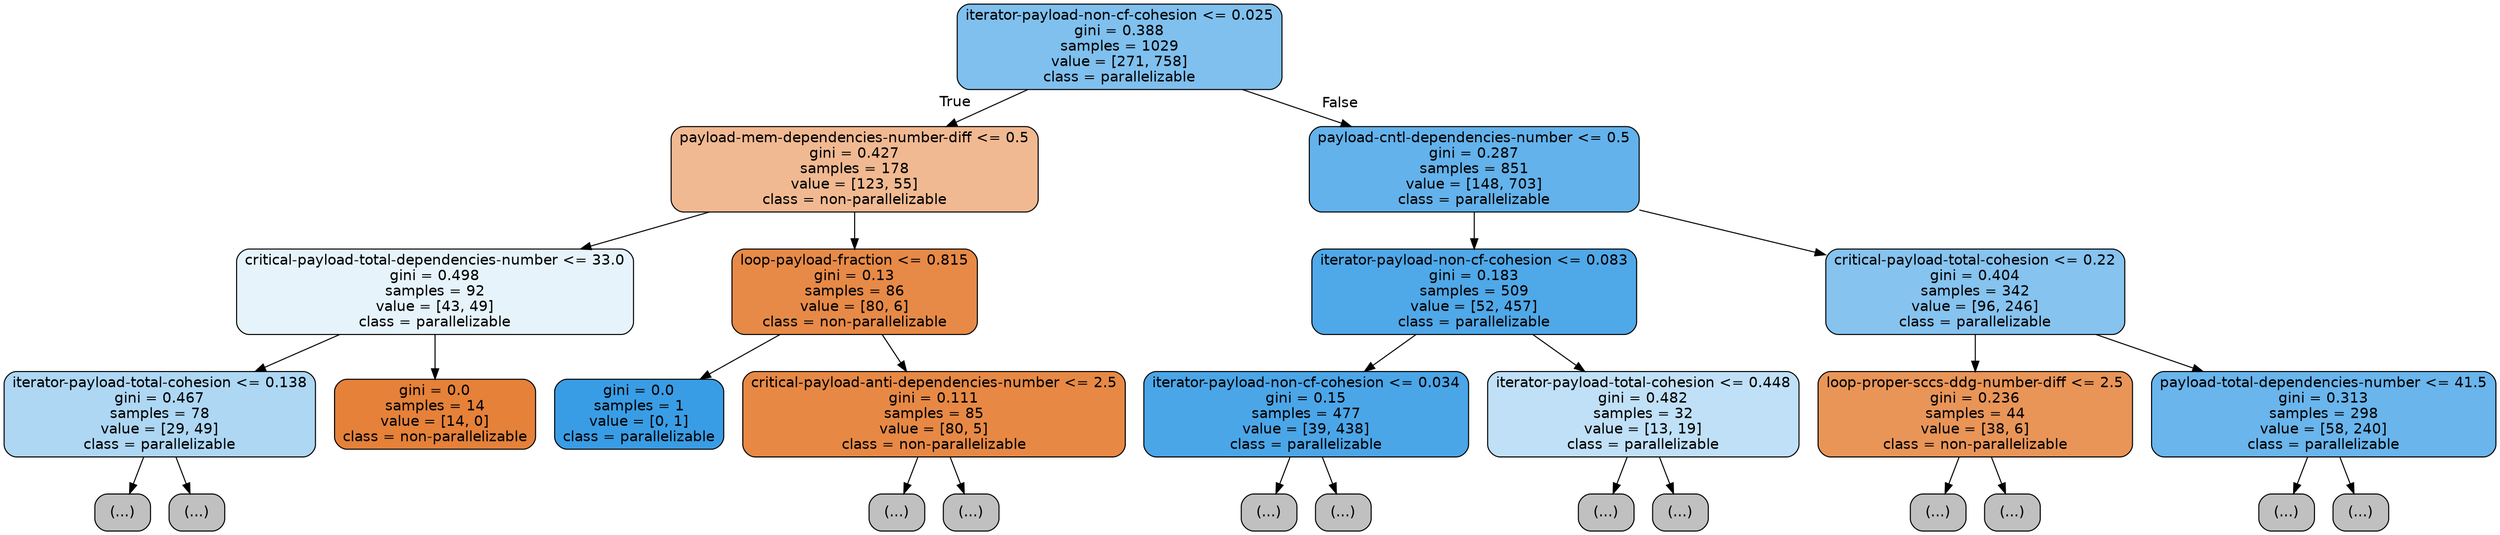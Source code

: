 digraph Tree {
node [shape=box, style="filled, rounded", color="black", fontname=helvetica] ;
edge [fontname=helvetica] ;
0 [label="iterator-payload-non-cf-cohesion <= 0.025\ngini = 0.388\nsamples = 1029\nvalue = [271, 758]\nclass = parallelizable", fillcolor="#399de5a4"] ;
1 [label="payload-mem-dependencies-number-diff <= 0.5\ngini = 0.427\nsamples = 178\nvalue = [123, 55]\nclass = non-parallelizable", fillcolor="#e581398d"] ;
0 -> 1 [labeldistance=2.5, labelangle=45, headlabel="True"] ;
2 [label="critical-payload-total-dependencies-number <= 33.0\ngini = 0.498\nsamples = 92\nvalue = [43, 49]\nclass = parallelizable", fillcolor="#399de51f"] ;
1 -> 2 ;
3 [label="iterator-payload-total-cohesion <= 0.138\ngini = 0.467\nsamples = 78\nvalue = [29, 49]\nclass = parallelizable", fillcolor="#399de568"] ;
2 -> 3 ;
4 [label="(...)", fillcolor="#C0C0C0"] ;
3 -> 4 ;
15 [label="(...)", fillcolor="#C0C0C0"] ;
3 -> 15 ;
22 [label="gini = 0.0\nsamples = 14\nvalue = [14, 0]\nclass = non-parallelizable", fillcolor="#e58139ff"] ;
2 -> 22 ;
23 [label="loop-payload-fraction <= 0.815\ngini = 0.13\nsamples = 86\nvalue = [80, 6]\nclass = non-parallelizable", fillcolor="#e58139ec"] ;
1 -> 23 ;
24 [label="gini = 0.0\nsamples = 1\nvalue = [0, 1]\nclass = parallelizable", fillcolor="#399de5ff"] ;
23 -> 24 ;
25 [label="critical-payload-anti-dependencies-number <= 2.5\ngini = 0.111\nsamples = 85\nvalue = [80, 5]\nclass = non-parallelizable", fillcolor="#e58139ef"] ;
23 -> 25 ;
26 [label="(...)", fillcolor="#C0C0C0"] ;
25 -> 26 ;
39 [label="(...)", fillcolor="#C0C0C0"] ;
25 -> 39 ;
40 [label="payload-cntl-dependencies-number <= 0.5\ngini = 0.287\nsamples = 851\nvalue = [148, 703]\nclass = parallelizable", fillcolor="#399de5c9"] ;
0 -> 40 [labeldistance=2.5, labelangle=-45, headlabel="False"] ;
41 [label="iterator-payload-non-cf-cohesion <= 0.083\ngini = 0.183\nsamples = 509\nvalue = [52, 457]\nclass = parallelizable", fillcolor="#399de5e2"] ;
40 -> 41 ;
42 [label="iterator-payload-non-cf-cohesion <= 0.034\ngini = 0.15\nsamples = 477\nvalue = [39, 438]\nclass = parallelizable", fillcolor="#399de5e8"] ;
41 -> 42 ;
43 [label="(...)", fillcolor="#C0C0C0"] ;
42 -> 43 ;
58 [label="(...)", fillcolor="#C0C0C0"] ;
42 -> 58 ;
117 [label="iterator-payload-total-cohesion <= 0.448\ngini = 0.482\nsamples = 32\nvalue = [13, 19]\nclass = parallelizable", fillcolor="#399de551"] ;
41 -> 117 ;
118 [label="(...)", fillcolor="#C0C0C0"] ;
117 -> 118 ;
123 [label="(...)", fillcolor="#C0C0C0"] ;
117 -> 123 ;
132 [label="critical-payload-total-cohesion <= 0.22\ngini = 0.404\nsamples = 342\nvalue = [96, 246]\nclass = parallelizable", fillcolor="#399de59b"] ;
40 -> 132 ;
133 [label="loop-proper-sccs-ddg-number-diff <= 2.5\ngini = 0.236\nsamples = 44\nvalue = [38, 6]\nclass = non-parallelizable", fillcolor="#e58139d7"] ;
132 -> 133 ;
134 [label="(...)", fillcolor="#C0C0C0"] ;
133 -> 134 ;
151 [label="(...)", fillcolor="#C0C0C0"] ;
133 -> 151 ;
152 [label="payload-total-dependencies-number <= 41.5\ngini = 0.313\nsamples = 298\nvalue = [58, 240]\nclass = parallelizable", fillcolor="#399de5c1"] ;
132 -> 152 ;
153 [label="(...)", fillcolor="#C0C0C0"] ;
152 -> 153 ;
160 [label="(...)", fillcolor="#C0C0C0"] ;
152 -> 160 ;
}